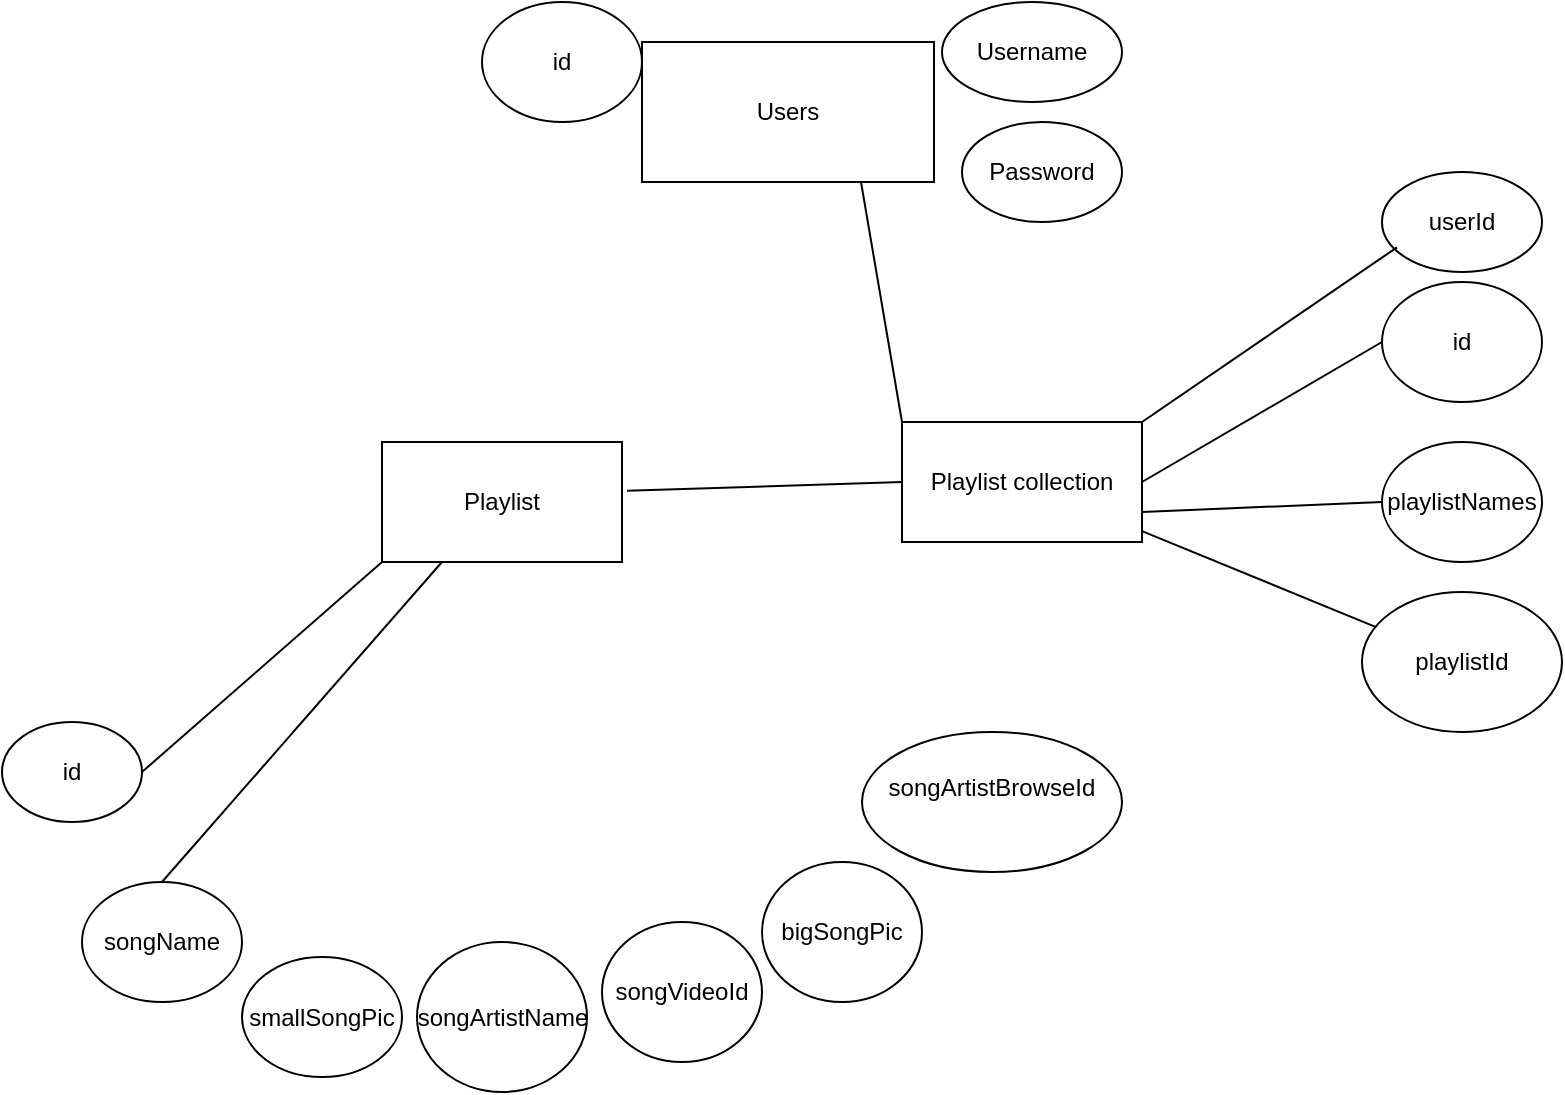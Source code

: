 <mxfile version="15.2.9" type="github">
  <diagram id="HjtJ_0VGUGNNKk8JA-kV" name="Page-1">
    <mxGraphModel dx="1185" dy="659" grid="1" gridSize="10" guides="1" tooltips="1" connect="1" arrows="1" fold="1" page="1" pageScale="1" pageWidth="827" pageHeight="1169" math="0" shadow="0">
      <root>
        <mxCell id="0" />
        <mxCell id="1" parent="0" />
        <mxCell id="J8-jRKRCJDyizYg0lI-m-1" value="&lt;div&gt;Users&lt;/div&gt;" style="rounded=0;whiteSpace=wrap;html=1;" vertex="1" parent="1">
          <mxGeometry x="340" y="20" width="146" height="70" as="geometry" />
        </mxCell>
        <mxCell id="J8-jRKRCJDyizYg0lI-m-2" value="Username" style="ellipse;whiteSpace=wrap;html=1;" vertex="1" parent="1">
          <mxGeometry x="490" width="90" height="50" as="geometry" />
        </mxCell>
        <mxCell id="J8-jRKRCJDyizYg0lI-m-3" value="Password" style="ellipse;whiteSpace=wrap;html=1;" vertex="1" parent="1">
          <mxGeometry x="500" y="60" width="80" height="50" as="geometry" />
        </mxCell>
        <mxCell id="J8-jRKRCJDyizYg0lI-m-4" value="Playlist" style="rounded=0;whiteSpace=wrap;html=1;" vertex="1" parent="1">
          <mxGeometry x="210" y="220" width="120" height="60" as="geometry" />
        </mxCell>
        <mxCell id="J8-jRKRCJDyizYg0lI-m-5" value="" style="endArrow=none;html=1;exitX=1.021;exitY=0.406;exitDx=0;exitDy=0;entryX=0;entryY=0.5;entryDx=0;entryDy=0;exitPerimeter=0;" edge="1" parent="1" source="J8-jRKRCJDyizYg0lI-m-4" target="J8-jRKRCJDyizYg0lI-m-23">
          <mxGeometry width="50" height="50" relative="1" as="geometry">
            <mxPoint x="400" y="240" as="sourcePoint" />
            <mxPoint x="450" y="190" as="targetPoint" />
          </mxGeometry>
        </mxCell>
        <mxCell id="J8-jRKRCJDyizYg0lI-m-6" value="&lt;div&gt;id&lt;/div&gt;" style="ellipse;whiteSpace=wrap;html=1;" vertex="1" parent="1">
          <mxGeometry x="20" y="360" width="70" height="50" as="geometry" />
        </mxCell>
        <mxCell id="J8-jRKRCJDyizYg0lI-m-9" value="id" style="ellipse;whiteSpace=wrap;html=1;" vertex="1" parent="1">
          <mxGeometry x="260" width="80" height="60" as="geometry" />
        </mxCell>
        <mxCell id="J8-jRKRCJDyizYg0lI-m-11" value="songName" style="ellipse;whiteSpace=wrap;html=1;" vertex="1" parent="1">
          <mxGeometry x="60" y="440" width="80" height="60" as="geometry" />
        </mxCell>
        <mxCell id="J8-jRKRCJDyizYg0lI-m-14" value="songVideoId" style="ellipse;whiteSpace=wrap;html=1;" vertex="1" parent="1">
          <mxGeometry x="320" y="460" width="80" height="70" as="geometry" />
        </mxCell>
        <mxCell id="J8-jRKRCJDyizYg0lI-m-15" value="&lt;div&gt;smallSongPic&lt;/div&gt;" style="ellipse;whiteSpace=wrap;html=1;" vertex="1" parent="1">
          <mxGeometry x="140" y="477.5" width="80" height="60" as="geometry" />
        </mxCell>
        <mxCell id="J8-jRKRCJDyizYg0lI-m-16" value="bigSongPic" style="ellipse;whiteSpace=wrap;html=1;" vertex="1" parent="1">
          <mxGeometry x="400" y="430" width="80" height="70" as="geometry" />
        </mxCell>
        <mxCell id="J8-jRKRCJDyizYg0lI-m-17" value="songArtistName" style="ellipse;whiteSpace=wrap;html=1;" vertex="1" parent="1">
          <mxGeometry x="227.5" y="470" width="85" height="75" as="geometry" />
        </mxCell>
        <mxCell id="J8-jRKRCJDyizYg0lI-m-18" value="&lt;div&gt;songArtistBrowseId&lt;/div&gt;&lt;div&gt;&lt;br&gt;&lt;/div&gt;" style="ellipse;whiteSpace=wrap;html=1;" vertex="1" parent="1">
          <mxGeometry x="450" y="365" width="130" height="70" as="geometry" />
        </mxCell>
        <mxCell id="J8-jRKRCJDyizYg0lI-m-19" value="" style="endArrow=none;html=1;exitX=1;exitY=0.5;exitDx=0;exitDy=0;entryX=0;entryY=1;entryDx=0;entryDy=0;" edge="1" parent="1" source="J8-jRKRCJDyizYg0lI-m-6" target="J8-jRKRCJDyizYg0lI-m-4">
          <mxGeometry width="50" height="50" relative="1" as="geometry">
            <mxPoint x="390" y="310" as="sourcePoint" />
            <mxPoint x="440" y="260" as="targetPoint" />
          </mxGeometry>
        </mxCell>
        <mxCell id="J8-jRKRCJDyizYg0lI-m-22" value="" style="endArrow=none;html=1;exitX=0.5;exitY=0;exitDx=0;exitDy=0;entryX=0.25;entryY=1;entryDx=0;entryDy=0;" edge="1" parent="1" source="J8-jRKRCJDyizYg0lI-m-11" target="J8-jRKRCJDyizYg0lI-m-4">
          <mxGeometry width="50" height="50" relative="1" as="geometry">
            <mxPoint x="390" y="310" as="sourcePoint" />
            <mxPoint x="440" y="260" as="targetPoint" />
          </mxGeometry>
        </mxCell>
        <mxCell id="J8-jRKRCJDyizYg0lI-m-23" value="Playlist collection" style="rounded=0;whiteSpace=wrap;html=1;" vertex="1" parent="1">
          <mxGeometry x="470" y="210" width="120" height="60" as="geometry" />
        </mxCell>
        <mxCell id="J8-jRKRCJDyizYg0lI-m-24" value="&lt;div&gt;userId&lt;/div&gt;" style="ellipse;whiteSpace=wrap;html=1;" vertex="1" parent="1">
          <mxGeometry x="710" y="85" width="80" height="50" as="geometry" />
        </mxCell>
        <mxCell id="J8-jRKRCJDyizYg0lI-m-25" value="id" style="ellipse;whiteSpace=wrap;html=1;" vertex="1" parent="1">
          <mxGeometry x="710" y="140" width="80" height="60" as="geometry" />
        </mxCell>
        <mxCell id="J8-jRKRCJDyizYg0lI-m-26" value="playlistNames" style="ellipse;whiteSpace=wrap;html=1;" vertex="1" parent="1">
          <mxGeometry x="710" y="220" width="80" height="60" as="geometry" />
        </mxCell>
        <mxCell id="J8-jRKRCJDyizYg0lI-m-27" value="" style="endArrow=none;html=1;exitX=0.75;exitY=1;exitDx=0;exitDy=0;entryX=0;entryY=0;entryDx=0;entryDy=0;" edge="1" parent="1" source="J8-jRKRCJDyizYg0lI-m-1" target="J8-jRKRCJDyizYg0lI-m-23">
          <mxGeometry width="50" height="50" relative="1" as="geometry">
            <mxPoint x="390" y="230" as="sourcePoint" />
            <mxPoint x="440" y="180" as="targetPoint" />
          </mxGeometry>
        </mxCell>
        <mxCell id="J8-jRKRCJDyizYg0lI-m-28" value="playlistId" style="ellipse;whiteSpace=wrap;html=1;" vertex="1" parent="1">
          <mxGeometry x="700" y="295" width="100" height="70" as="geometry" />
        </mxCell>
        <mxCell id="J8-jRKRCJDyizYg0lI-m-29" value="" style="endArrow=none;html=1;" edge="1" parent="1" source="J8-jRKRCJDyizYg0lI-m-28" target="J8-jRKRCJDyizYg0lI-m-23">
          <mxGeometry width="50" height="50" relative="1" as="geometry">
            <mxPoint x="390" y="280" as="sourcePoint" />
            <mxPoint x="440" y="230" as="targetPoint" />
          </mxGeometry>
        </mxCell>
        <mxCell id="J8-jRKRCJDyizYg0lI-m-32" value="" style="endArrow=none;html=1;exitX=0;exitY=0.5;exitDx=0;exitDy=0;entryX=1;entryY=0.75;entryDx=0;entryDy=0;" edge="1" parent="1" source="J8-jRKRCJDyizYg0lI-m-26" target="J8-jRKRCJDyizYg0lI-m-23">
          <mxGeometry width="50" height="50" relative="1" as="geometry">
            <mxPoint x="390" y="280" as="sourcePoint" />
            <mxPoint x="440" y="230" as="targetPoint" />
          </mxGeometry>
        </mxCell>
        <mxCell id="J8-jRKRCJDyizYg0lI-m-33" value="" style="endArrow=none;html=1;exitX=0;exitY=0.5;exitDx=0;exitDy=0;entryX=1;entryY=0.5;entryDx=0;entryDy=0;" edge="1" parent="1" source="J8-jRKRCJDyizYg0lI-m-25" target="J8-jRKRCJDyizYg0lI-m-23">
          <mxGeometry width="50" height="50" relative="1" as="geometry">
            <mxPoint x="390" y="280" as="sourcePoint" />
            <mxPoint x="440" y="230" as="targetPoint" />
          </mxGeometry>
        </mxCell>
        <mxCell id="J8-jRKRCJDyizYg0lI-m-34" value="" style="endArrow=none;html=1;exitX=0.094;exitY=0.753;exitDx=0;exitDy=0;exitPerimeter=0;entryX=1;entryY=0;entryDx=0;entryDy=0;" edge="1" parent="1" source="J8-jRKRCJDyizYg0lI-m-24" target="J8-jRKRCJDyizYg0lI-m-23">
          <mxGeometry width="50" height="50" relative="1" as="geometry">
            <mxPoint x="390" y="280" as="sourcePoint" />
            <mxPoint x="440" y="230" as="targetPoint" />
          </mxGeometry>
        </mxCell>
      </root>
    </mxGraphModel>
  </diagram>
</mxfile>
